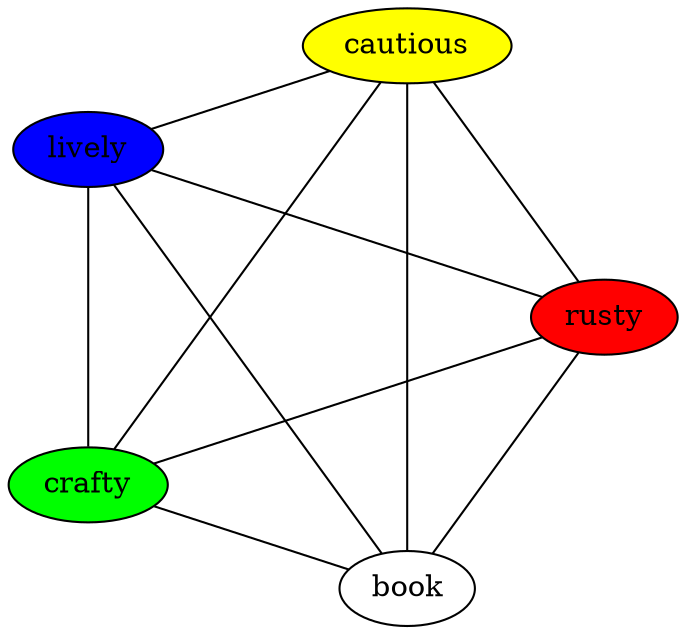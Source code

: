 // see https://stackoverflow.com/questions/46317240/how-to-layout-complete-graphs-circularly-using-dot-and-graphviz

graph P  {
        layout=circo 

        book 
        rusty [style=filled,fillcolor=red]
        lively [style=filled,fillcolor=blue]
        cautious [style=filled,fillcolor=yellow]
        crafty [style=filled,fillcolor=green]
        
        book--rusty--lively--cautious--crafty--book //pentagon
book--lively--crafty--rusty--cautious--book //diagonals

}
